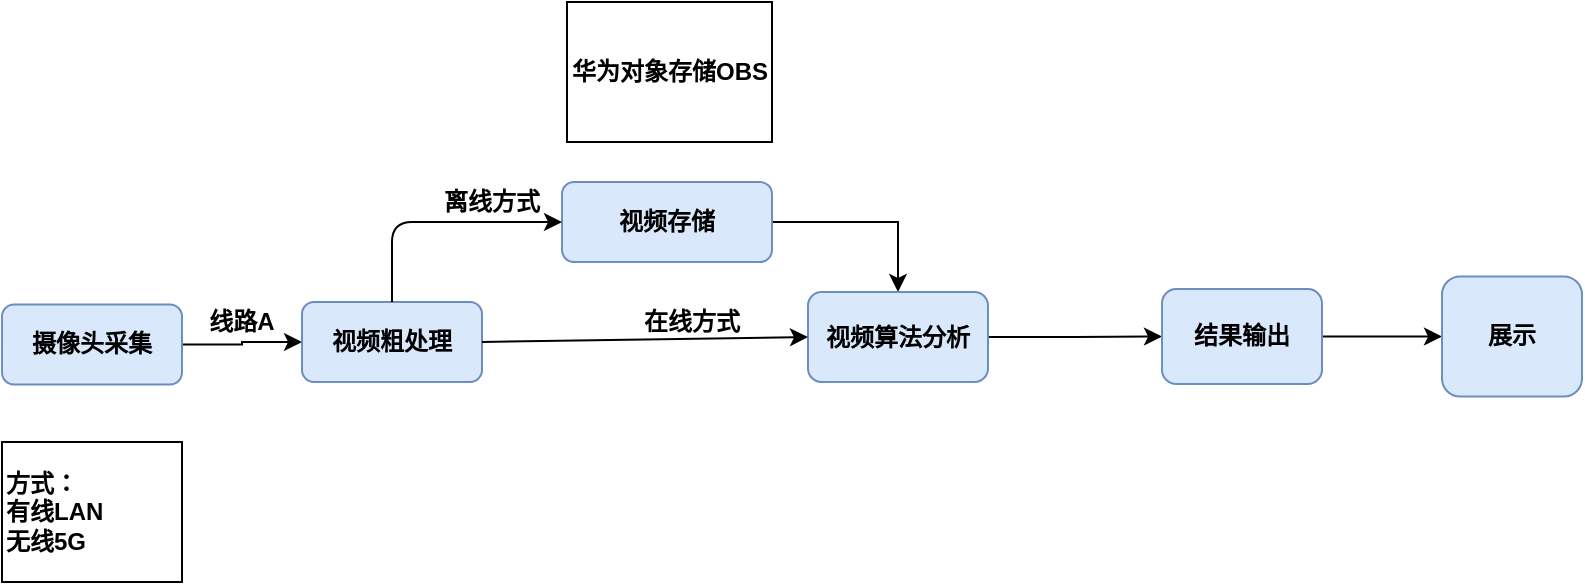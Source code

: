 <mxfile version="13.6.0" type="github"><diagram id="zH5gpZB17qFjoz4Is_cI" name="Page-1"><mxGraphModel dx="1422" dy="762" grid="1" gridSize="10" guides="1" tooltips="1" connect="1" arrows="1" fold="1" page="1" pageScale="1" pageWidth="827" pageHeight="1169" math="0" shadow="0"><root><mxCell id="0"/><mxCell id="1" parent="0"/><mxCell id="yXsUlLj3_8vjfdr7M41A-7" value="" style="edgeStyle=orthogonalEdgeStyle;rounded=0;orthogonalLoop=1;jettySize=auto;html=1;fontStyle=1" edge="1" parent="1" source="yXsUlLj3_8vjfdr7M41A-1" target="yXsUlLj3_8vjfdr7M41A-6"><mxGeometry relative="1" as="geometry"/></mxCell><mxCell id="yXsUlLj3_8vjfdr7M41A-1" value="摄像头采集" style="rounded=1;whiteSpace=wrap;html=1;fillColor=#dae8fc;strokeColor=#6c8ebf;fontStyle=1" vertex="1" parent="1"><mxGeometry x="10" y="301.25" width="90" height="40" as="geometry"/></mxCell><mxCell id="yXsUlLj3_8vjfdr7M41A-4" value="方式：&lt;br&gt;有线LAN&lt;br&gt;无线5G" style="rounded=0;whiteSpace=wrap;html=1;align=left;fontStyle=1" vertex="1" parent="1"><mxGeometry x="10" y="370" width="90" height="70" as="geometry"/></mxCell><mxCell id="yXsUlLj3_8vjfdr7M41A-6" value="视频粗处理" style="rounded=1;whiteSpace=wrap;html=1;fillColor=#dae8fc;strokeColor=#6c8ebf;fontStyle=1" vertex="1" parent="1"><mxGeometry x="160" y="300" width="90" height="40" as="geometry"/></mxCell><mxCell id="yXsUlLj3_8vjfdr7M41A-10" value="线路A" style="text;html=1;strokeColor=none;fillColor=none;align=center;verticalAlign=middle;whiteSpace=wrap;rounded=0;fontStyle=1" vertex="1" parent="1"><mxGeometry x="110" y="300" width="40" height="20" as="geometry"/></mxCell><mxCell id="yXsUlLj3_8vjfdr7M41A-22" value="" style="edgeStyle=orthogonalEdgeStyle;rounded=0;orthogonalLoop=1;jettySize=auto;html=1;fontStyle=1" edge="1" parent="1" source="yXsUlLj3_8vjfdr7M41A-13" target="yXsUlLj3_8vjfdr7M41A-21"><mxGeometry relative="1" as="geometry"/></mxCell><mxCell id="yXsUlLj3_8vjfdr7M41A-13" value="视频存储" style="whiteSpace=wrap;html=1;rounded=1;fillColor=#dae8fc;strokeColor=#6c8ebf;fontStyle=1" vertex="1" parent="1"><mxGeometry x="290" y="240" width="105" height="40" as="geometry"/></mxCell><mxCell id="yXsUlLj3_8vjfdr7M41A-14" value="" style="endArrow=classic;html=1;entryX=0;entryY=0.5;entryDx=0;entryDy=0;exitX=0.5;exitY=0;exitDx=0;exitDy=0;fontStyle=1" edge="1" parent="1" source="yXsUlLj3_8vjfdr7M41A-6" target="yXsUlLj3_8vjfdr7M41A-13"><mxGeometry width="50" height="50" relative="1" as="geometry"><mxPoint x="260" y="320" as="sourcePoint"/><mxPoint x="310" y="270" as="targetPoint"/><Array as="points"><mxPoint x="205" y="260"/></Array></mxGeometry></mxCell><mxCell id="yXsUlLj3_8vjfdr7M41A-17" value="离线方式" style="text;html=1;strokeColor=none;fillColor=none;align=center;verticalAlign=middle;whiteSpace=wrap;rounded=0;fontStyle=1" vertex="1" parent="1"><mxGeometry x="230" y="240" width="50" height="20" as="geometry"/></mxCell><mxCell id="yXsUlLj3_8vjfdr7M41A-19" value="华为对象存储OBS" style="rounded=0;whiteSpace=wrap;html=1;align=left;fontStyle=1" vertex="1" parent="1"><mxGeometry x="292.5" y="150" width="102.5" height="70" as="geometry"/></mxCell><mxCell id="yXsUlLj3_8vjfdr7M41A-29" value="" style="edgeStyle=orthogonalEdgeStyle;rounded=0;orthogonalLoop=1;jettySize=auto;html=1;fontStyle=1" edge="1" parent="1" source="yXsUlLj3_8vjfdr7M41A-21" target="yXsUlLj3_8vjfdr7M41A-28"><mxGeometry relative="1" as="geometry"/></mxCell><mxCell id="yXsUlLj3_8vjfdr7M41A-21" value="视频算法分析" style="whiteSpace=wrap;html=1;rounded=1;fillColor=#dae8fc;strokeColor=#6c8ebf;fontStyle=1" vertex="1" parent="1"><mxGeometry x="413" y="295" width="90" height="45" as="geometry"/></mxCell><mxCell id="yXsUlLj3_8vjfdr7M41A-23" value="" style="endArrow=classic;html=1;exitX=1;exitY=0.5;exitDx=0;exitDy=0;entryX=0;entryY=0.5;entryDx=0;entryDy=0;fontStyle=1" edge="1" parent="1" source="yXsUlLj3_8vjfdr7M41A-6" target="yXsUlLj3_8vjfdr7M41A-21"><mxGeometry width="50" height="50" relative="1" as="geometry"><mxPoint x="270" y="380" as="sourcePoint"/><mxPoint x="470" y="320" as="targetPoint"/></mxGeometry></mxCell><mxCell id="yXsUlLj3_8vjfdr7M41A-24" value="在线方式" style="text;html=1;strokeColor=none;fillColor=none;align=center;verticalAlign=middle;whiteSpace=wrap;rounded=0;fontStyle=1" vertex="1" parent="1"><mxGeometry x="330" y="300" width="50" height="20" as="geometry"/></mxCell><mxCell id="yXsUlLj3_8vjfdr7M41A-31" value="" style="edgeStyle=orthogonalEdgeStyle;rounded=0;orthogonalLoop=1;jettySize=auto;html=1;fontStyle=1" edge="1" parent="1" source="yXsUlLj3_8vjfdr7M41A-28" target="yXsUlLj3_8vjfdr7M41A-30"><mxGeometry relative="1" as="geometry"/></mxCell><mxCell id="yXsUlLj3_8vjfdr7M41A-28" value="结果输出" style="whiteSpace=wrap;html=1;rounded=1;fillColor=#dae8fc;strokeColor=#6c8ebf;fontStyle=1" vertex="1" parent="1"><mxGeometry x="590" y="293.5" width="80" height="47.5" as="geometry"/></mxCell><mxCell id="yXsUlLj3_8vjfdr7M41A-30" value="展示" style="whiteSpace=wrap;html=1;rounded=1;fillColor=#dae8fc;strokeColor=#6c8ebf;fontStyle=1" vertex="1" parent="1"><mxGeometry x="730" y="287.25" width="70" height="60" as="geometry"/></mxCell></root></mxGraphModel></diagram></mxfile>